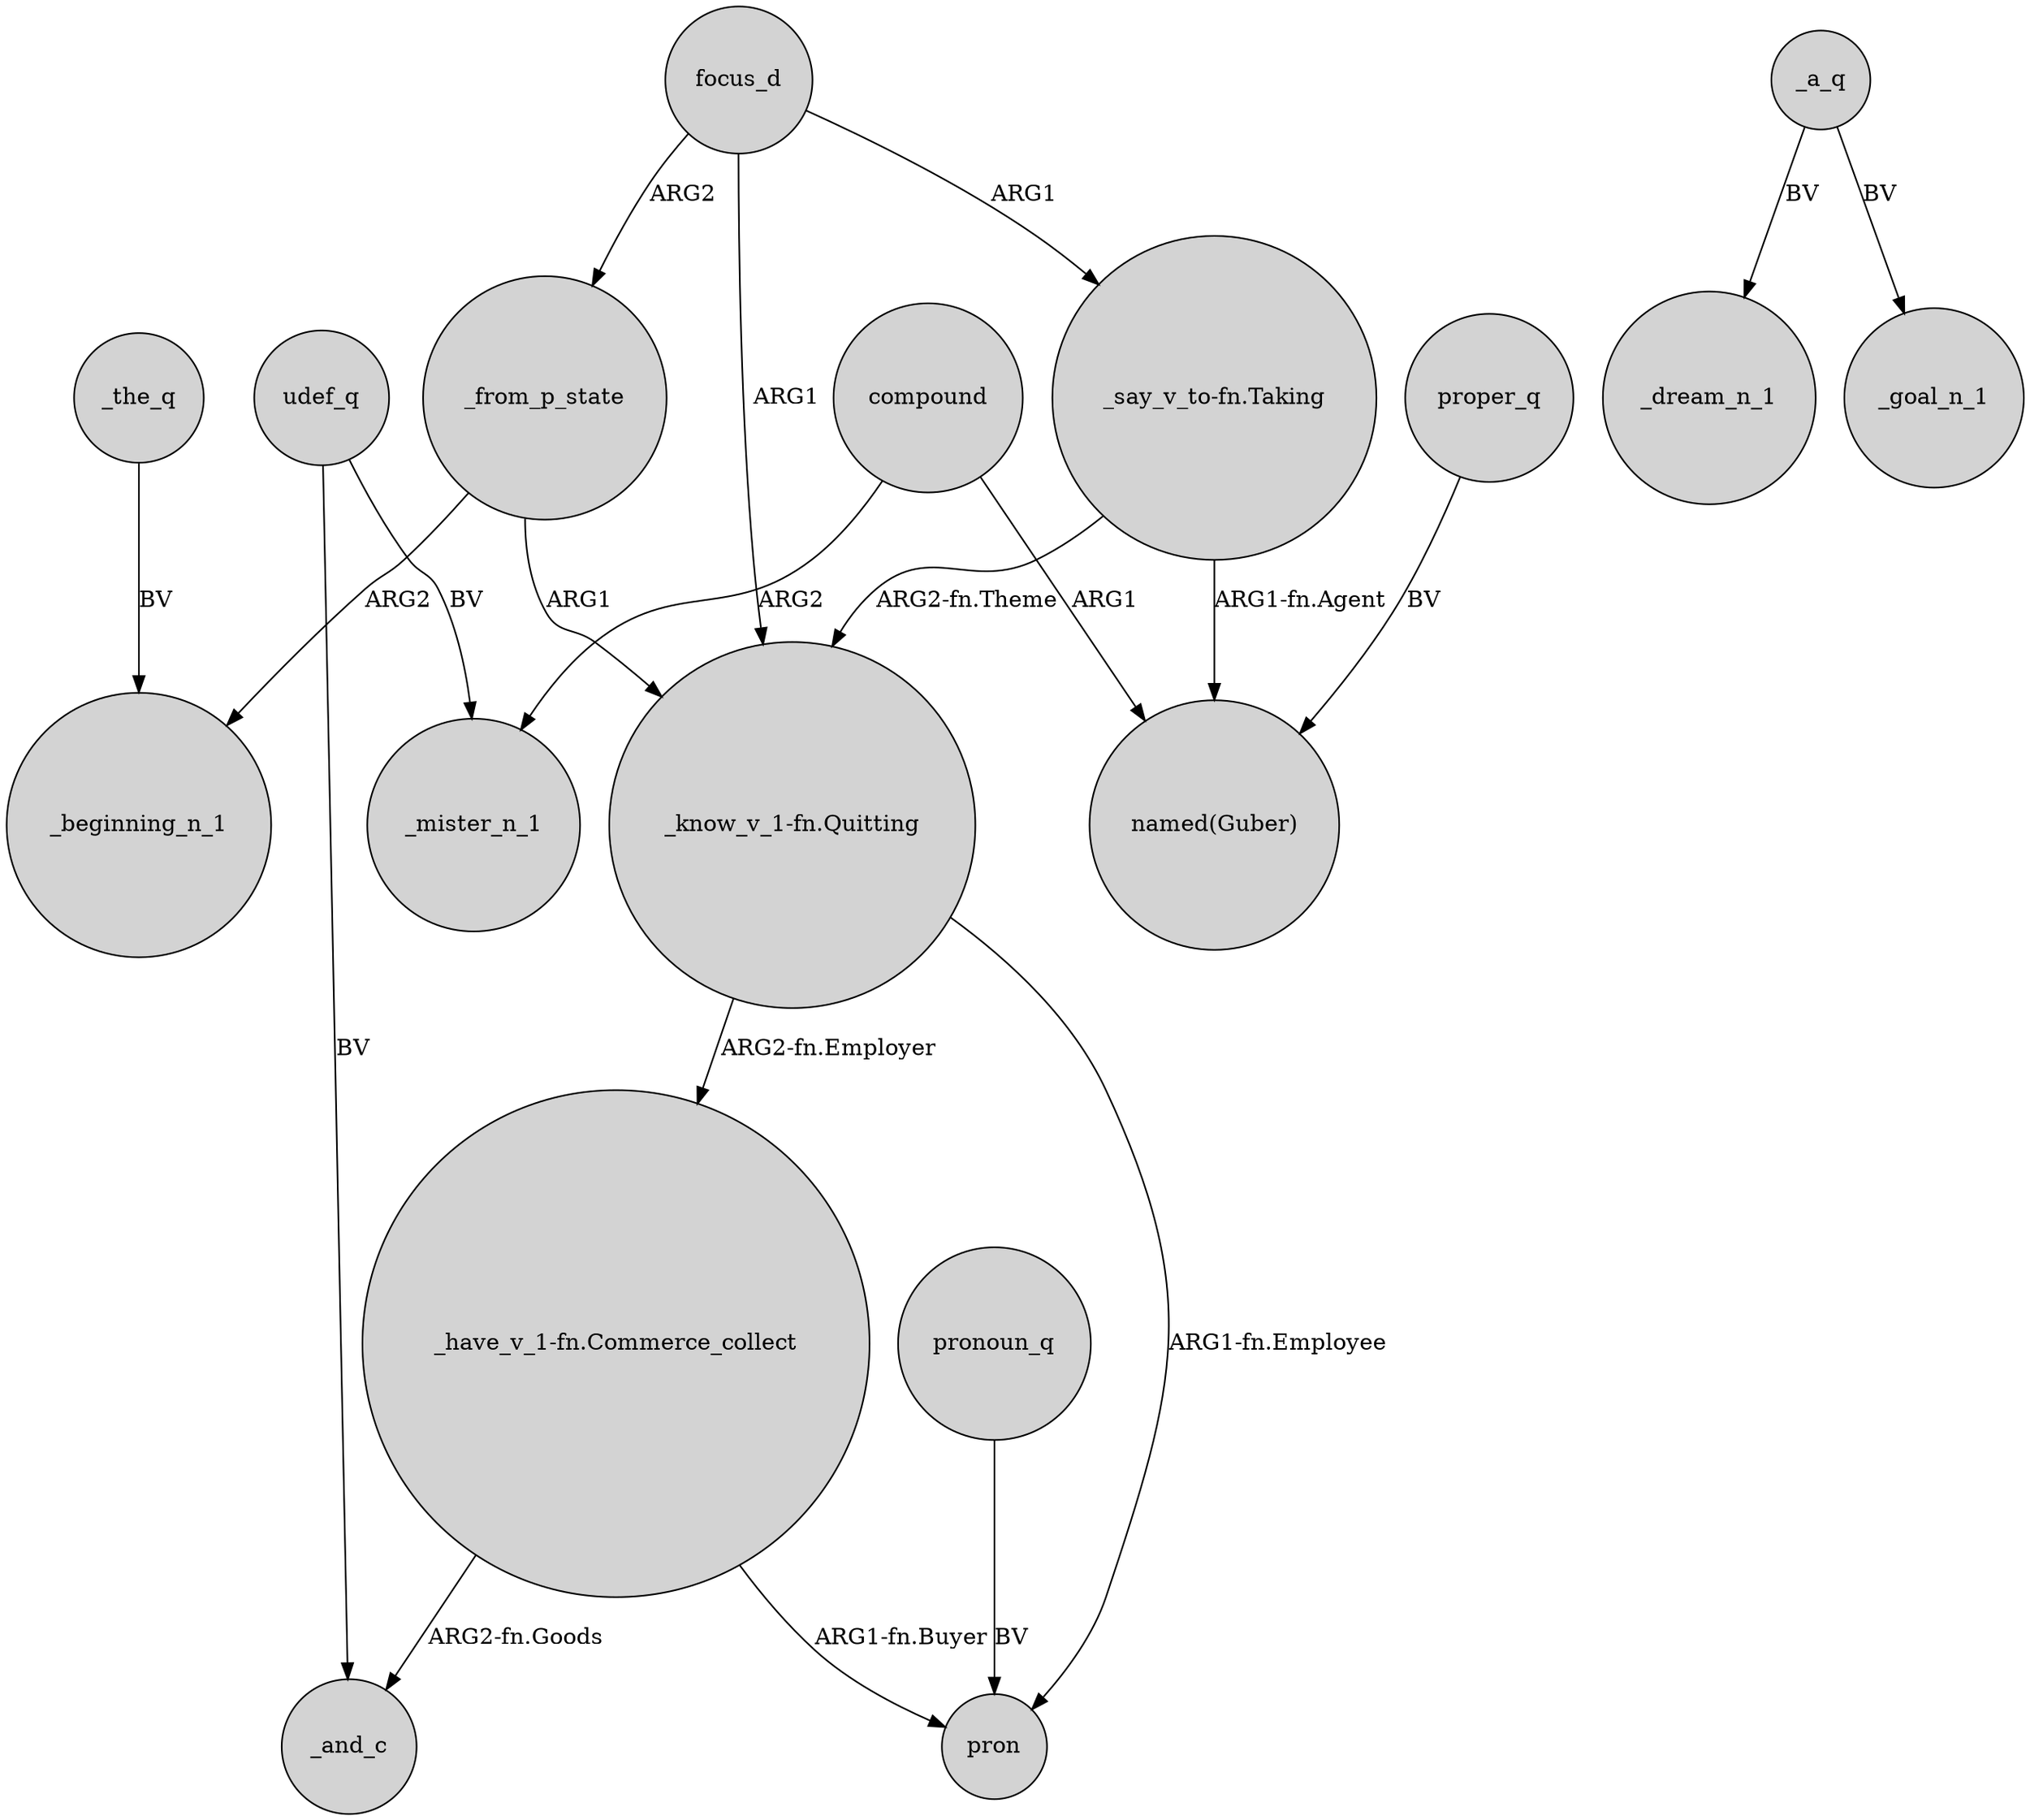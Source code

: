 digraph {
	node [shape=circle style=filled]
	compound -> _mister_n_1 [label=ARG2]
	_from_p_state -> _beginning_n_1 [label=ARG2]
	focus_d -> "_say_v_to-fn.Taking" [label=ARG1]
	"_know_v_1-fn.Quitting" -> pron [label="ARG1-fn.Employee"]
	focus_d -> "_know_v_1-fn.Quitting" [label=ARG1]
	"_have_v_1-fn.Commerce_collect" -> _and_c [label="ARG2-fn.Goods"]
	"_have_v_1-fn.Commerce_collect" -> pron [label="ARG1-fn.Buyer"]
	"_say_v_to-fn.Taking" -> "named(Guber)" [label="ARG1-fn.Agent"]
	udef_q -> _and_c [label=BV]
	udef_q -> _mister_n_1 [label=BV]
	_a_q -> _dream_n_1 [label=BV]
	pronoun_q -> pron [label=BV]
	"_say_v_to-fn.Taking" -> "_know_v_1-fn.Quitting" [label="ARG2-fn.Theme"]
	_from_p_state -> "_know_v_1-fn.Quitting" [label=ARG1]
	_a_q -> _goal_n_1 [label=BV]
	proper_q -> "named(Guber)" [label=BV]
	_the_q -> _beginning_n_1 [label=BV]
	focus_d -> _from_p_state [label=ARG2]
	"_know_v_1-fn.Quitting" -> "_have_v_1-fn.Commerce_collect" [label="ARG2-fn.Employer"]
	compound -> "named(Guber)" [label=ARG1]
}
